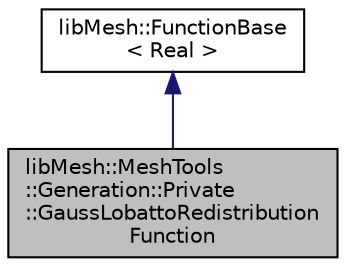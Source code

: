digraph "libMesh::MeshTools::Generation::Private::GaussLobattoRedistributionFunction"
{
 // INTERACTIVE_SVG=YES
  edge [fontname="Helvetica",fontsize="10",labelfontname="Helvetica",labelfontsize="10"];
  node [fontname="Helvetica",fontsize="10",shape=record];
  Node1 [label="libMesh::MeshTools\l::Generation::Private\l::GaussLobattoRedistribution\lFunction",height=0.2,width=0.4,color="black", fillcolor="grey75", style="filled" fontcolor="black"];
  Node2 -> Node1 [dir="back",color="midnightblue",fontsize="10",style="solid",fontname="Helvetica"];
  Node2 [label="libMesh::FunctionBase\l\< Real \>",height=0.2,width=0.4,color="black", fillcolor="white", style="filled",URL="$classlibMesh_1_1FunctionBase.html"];
}
